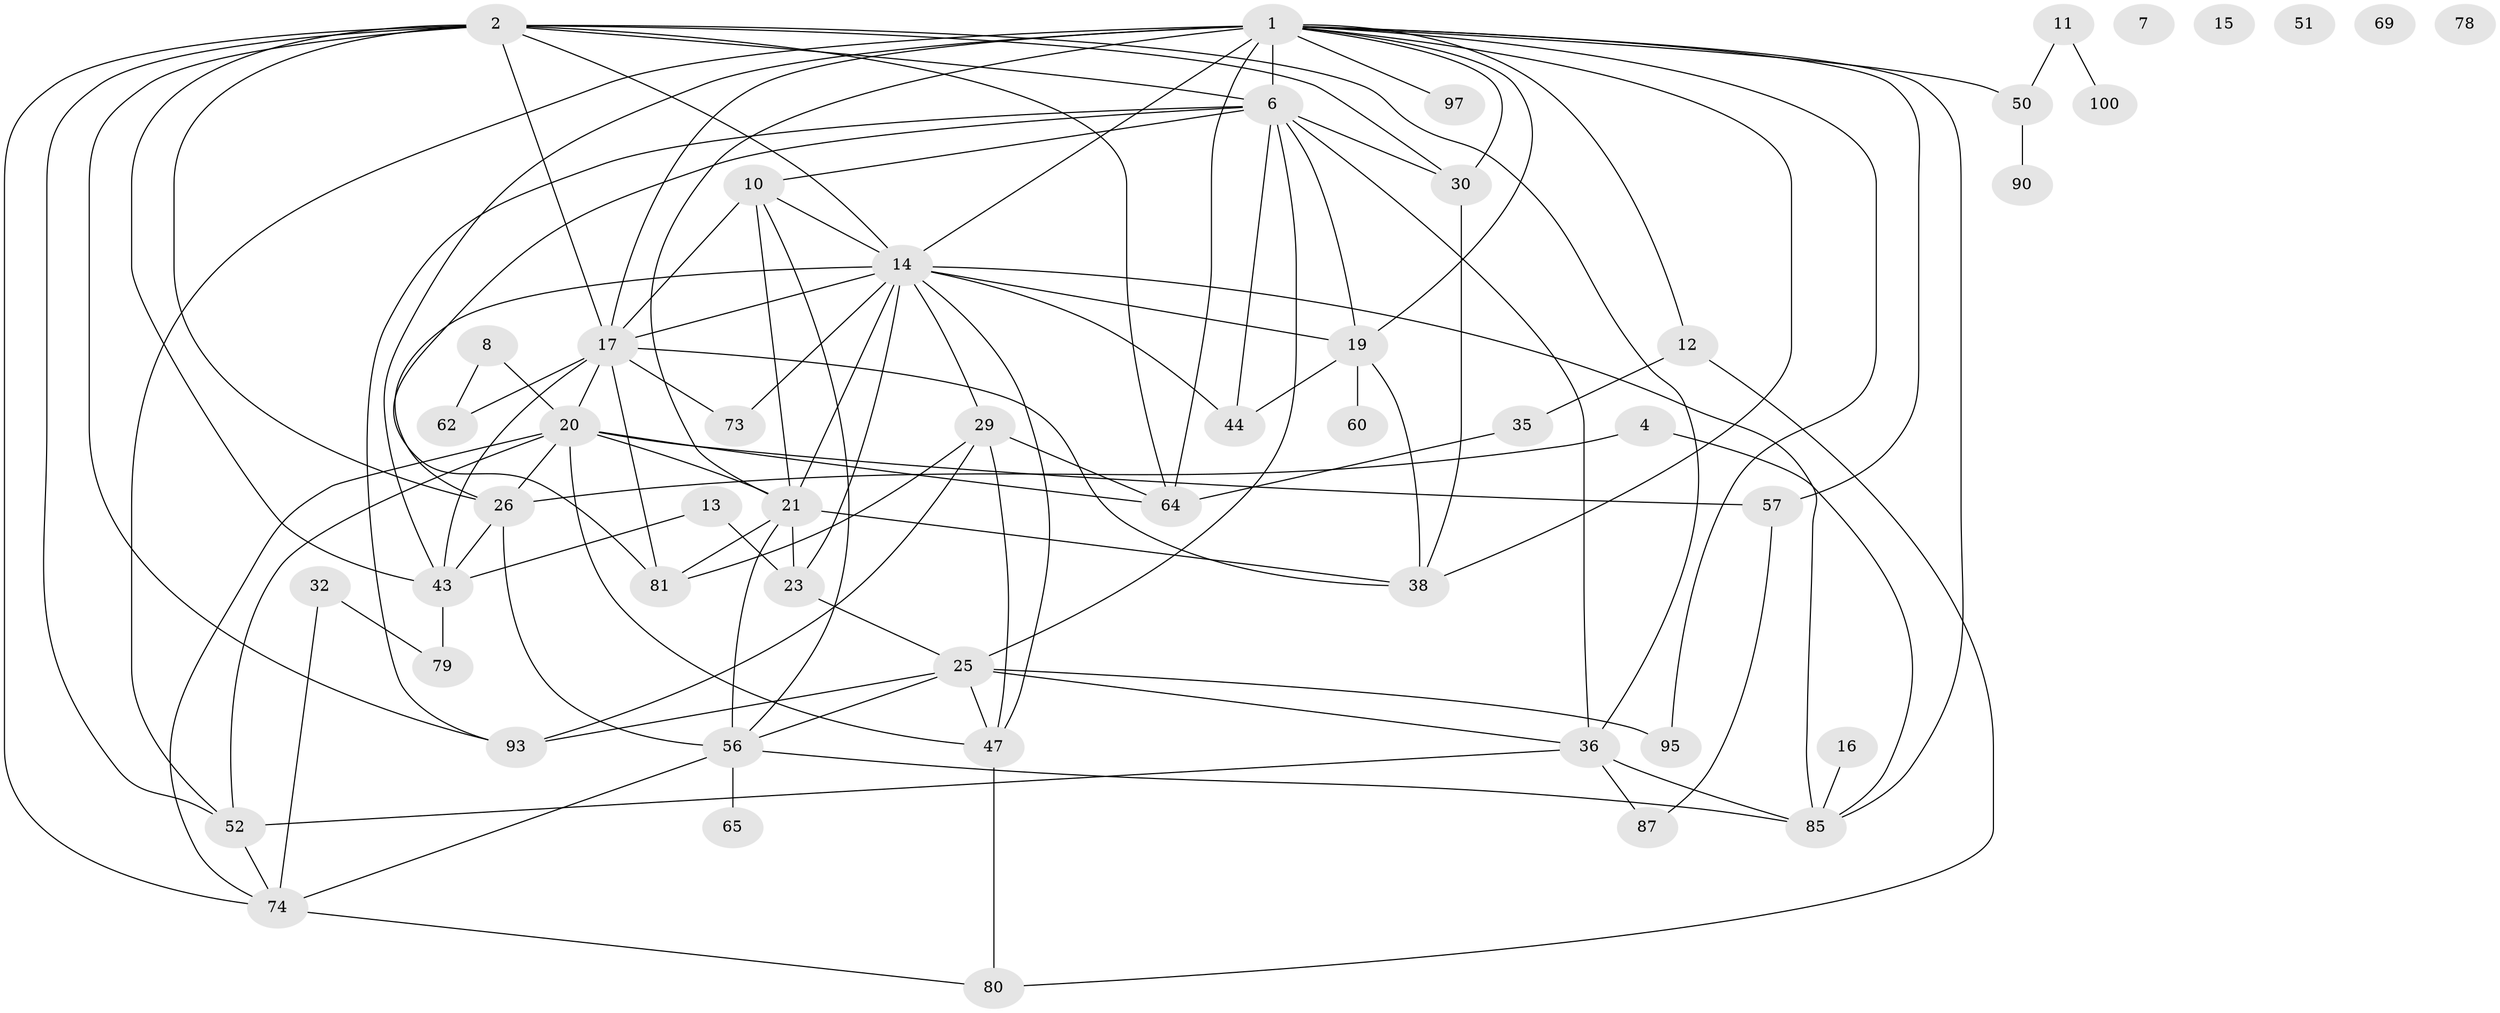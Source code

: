 // original degree distribution, {2: 0.2571428571428571, 4: 0.2, 6: 0.13333333333333333, 1: 0.12380952380952381, 9: 0.009523809523809525, 5: 0.0380952380952381, 3: 0.19047619047619047, 8: 0.01904761904761905, 0: 0.02857142857142857}
// Generated by graph-tools (version 1.1) at 2025/13/03/09/25 04:13:08]
// undirected, 52 vertices, 108 edges
graph export_dot {
graph [start="1"]
  node [color=gray90,style=filled];
  1 [super="+3+27"];
  2 [super="+9"];
  4;
  6 [super="+103+70+40+67"];
  7 [super="+71"];
  8 [super="+46"];
  10 [super="+34"];
  11;
  12 [super="+28+18"];
  13;
  14 [super="+48+104+22+59"];
  15 [super="+33"];
  16;
  17 [super="+41+89"];
  19 [super="+54"];
  20 [super="+49"];
  21 [super="+53+39+102"];
  23 [super="+68+94"];
  25 [super="+37"];
  26 [super="+63"];
  29 [super="+105"];
  30 [super="+91"];
  32;
  35;
  36 [super="+45"];
  38 [super="+101"];
  43;
  44;
  47 [super="+76"];
  50;
  51;
  52 [super="+82"];
  56 [super="+61+75"];
  57;
  60;
  62;
  64 [super="+83+92"];
  65 [super="+86"];
  69;
  73;
  74 [super="+98"];
  78;
  79;
  80;
  81;
  85 [super="+96"];
  87;
  90;
  93;
  95;
  97;
  100;
  1 -- 64;
  1 -- 97;
  1 -- 14 [weight=2];
  1 -- 50;
  1 -- 19;
  1 -- 52;
  1 -- 21 [weight=2];
  1 -- 85;
  1 -- 30;
  1 -- 95;
  1 -- 17 [weight=2];
  1 -- 6;
  1 -- 38;
  1 -- 57;
  1 -- 43;
  1 -- 12;
  2 -- 93;
  2 -- 17;
  2 -- 64;
  2 -- 36;
  2 -- 6;
  2 -- 43;
  2 -- 14 [weight=2];
  2 -- 52;
  2 -- 30;
  2 -- 74;
  2 -- 26;
  4 -- 85;
  4 -- 26;
  6 -- 81;
  6 -- 25;
  6 -- 36;
  6 -- 10 [weight=2];
  6 -- 44;
  6 -- 93;
  6 -- 30;
  6 -- 19;
  8 -- 20;
  8 -- 62;
  10 -- 21;
  10 -- 17;
  10 -- 56;
  10 -- 14;
  11 -- 50;
  11 -- 100;
  12 -- 80;
  12 -- 35;
  13 -- 43;
  13 -- 23;
  14 -- 23;
  14 -- 17;
  14 -- 21 [weight=2];
  14 -- 47;
  14 -- 19;
  14 -- 73;
  14 -- 44;
  14 -- 29;
  14 -- 85;
  14 -- 26;
  16 -- 85;
  17 -- 38;
  17 -- 62;
  17 -- 73;
  17 -- 43;
  17 -- 81;
  17 -- 20;
  19 -- 38;
  19 -- 60;
  19 -- 44;
  20 -- 52;
  20 -- 64;
  20 -- 21 [weight=2];
  20 -- 57;
  20 -- 74;
  20 -- 47;
  20 -- 26;
  21 -- 81;
  21 -- 23;
  21 -- 38;
  21 -- 56;
  23 -- 25;
  25 -- 93;
  25 -- 47;
  25 -- 56;
  25 -- 36;
  25 -- 95;
  26 -- 43;
  26 -- 56 [weight=2];
  29 -- 93;
  29 -- 81;
  29 -- 47;
  29 -- 64;
  30 -- 38;
  32 -- 79;
  32 -- 74;
  35 -- 64;
  36 -- 87;
  36 -- 52;
  36 -- 85;
  43 -- 79;
  47 -- 80;
  50 -- 90;
  52 -- 74;
  56 -- 85;
  56 -- 74;
  56 -- 65;
  57 -- 87;
  74 -- 80;
}

